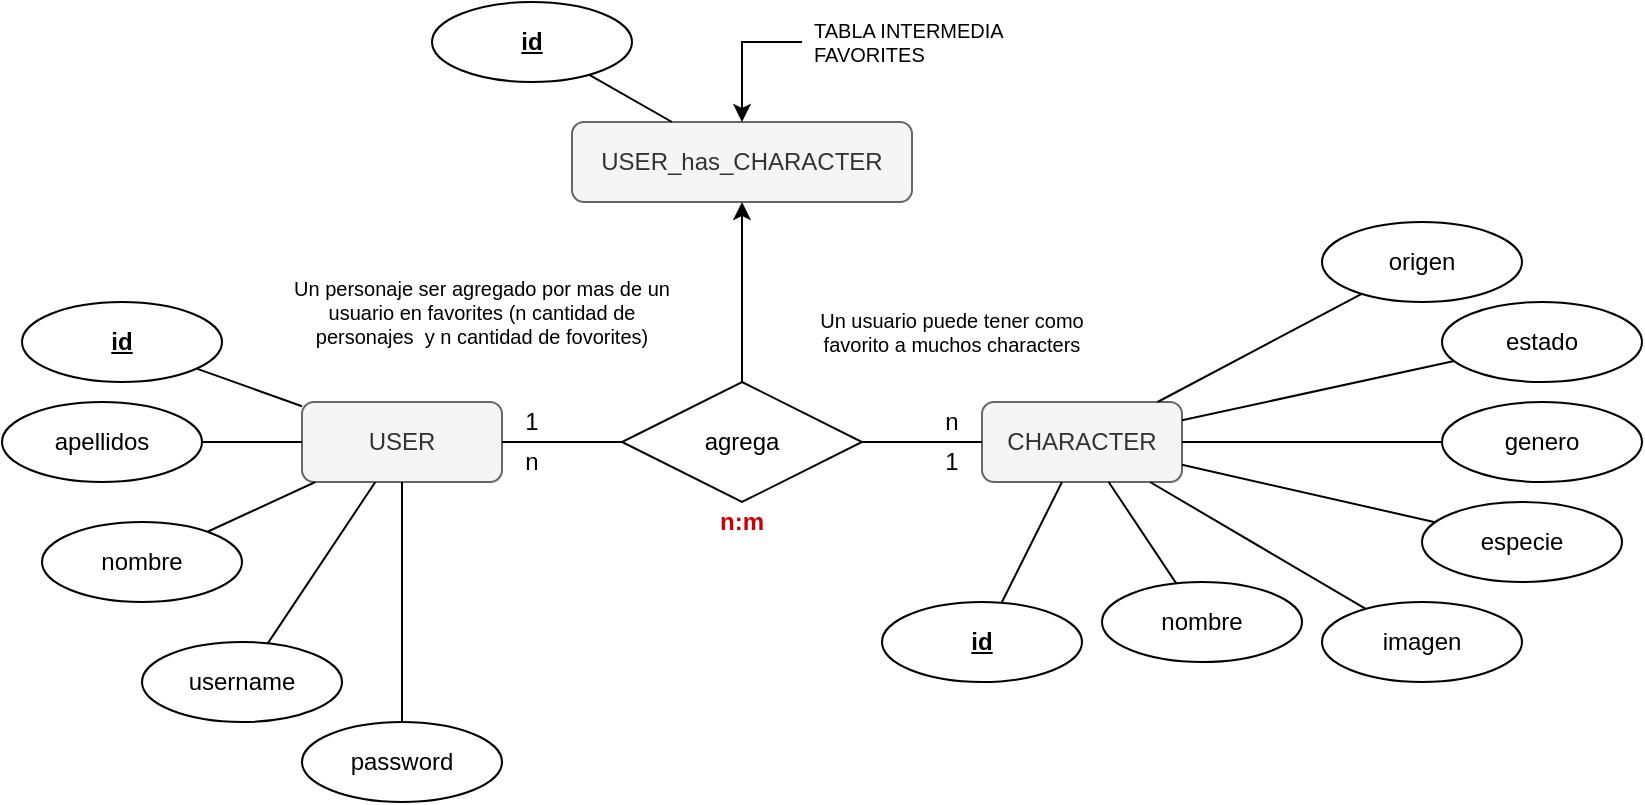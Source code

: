 <mxfile version="20.8.16" type="device" pages="2"><diagram name="Entidad Relación" id="wCPl6v9wV1_ovpj9Rbze"><mxGraphModel dx="830" dy="531" grid="1" gridSize="10" guides="1" tooltips="1" connect="1" arrows="1" fold="1" page="1" pageScale="1" pageWidth="4681" pageHeight="3300" math="0" shadow="0"><root><mxCell id="0"/><mxCell id="1" parent="0"/><mxCell id="a117QO3dbZylE6EJ8o0--1" value="USER" style="whiteSpace=wrap;html=1;align=center;fillColor=#f5f5f5;strokeColor=#666666;fontColor=#333333;rounded=1;" vertex="1" parent="1"><mxGeometry x="1180" y="710" width="100" height="40" as="geometry"/></mxCell><mxCell id="a117QO3dbZylE6EJ8o0--2" value="id" style="ellipse;whiteSpace=wrap;html=1;align=center;fontStyle=5;" vertex="1" parent="1"><mxGeometry x="1040" y="660" width="100" height="40" as="geometry"/></mxCell><mxCell id="a117QO3dbZylE6EJ8o0--3" value="apellidos" style="ellipse;whiteSpace=wrap;html=1;align=center;" vertex="1" parent="1"><mxGeometry x="1030" y="710" width="100" height="40" as="geometry"/></mxCell><mxCell id="a117QO3dbZylE6EJ8o0--4" value="nombre" style="ellipse;whiteSpace=wrap;html=1;align=center;" vertex="1" parent="1"><mxGeometry x="1050" y="770" width="100" height="40" as="geometry"/></mxCell><mxCell id="a117QO3dbZylE6EJ8o0--6" value="username" style="ellipse;whiteSpace=wrap;html=1;align=center;" vertex="1" parent="1"><mxGeometry x="1100" y="830" width="100" height="40" as="geometry"/></mxCell><mxCell id="a117QO3dbZylE6EJ8o0--7" value="password" style="ellipse;whiteSpace=wrap;html=1;align=center;gradientColor=none;" vertex="1" parent="1"><mxGeometry x="1180" y="870" width="100" height="40" as="geometry"/></mxCell><mxCell id="a117QO3dbZylE6EJ8o0--9" value="" style="endArrow=none;html=1;rounded=0;" edge="1" parent="1" source="a117QO3dbZylE6EJ8o0--2" target="a117QO3dbZylE6EJ8o0--1"><mxGeometry relative="1" as="geometry"><mxPoint x="1360" y="880" as="sourcePoint"/><mxPoint x="1520" y="880" as="targetPoint"/></mxGeometry></mxCell><mxCell id="a117QO3dbZylE6EJ8o0--10" value="" style="endArrow=none;html=1;rounded=0;" edge="1" parent="1" source="a117QO3dbZylE6EJ8o0--3" target="a117QO3dbZylE6EJ8o0--1"><mxGeometry relative="1" as="geometry"><mxPoint x="1360" y="880" as="sourcePoint"/><mxPoint x="1520" y="880" as="targetPoint"/></mxGeometry></mxCell><mxCell id="a117QO3dbZylE6EJ8o0--11" value="" style="endArrow=none;html=1;rounded=0;" edge="1" parent="1" source="a117QO3dbZylE6EJ8o0--1" target="a117QO3dbZylE6EJ8o0--4"><mxGeometry relative="1" as="geometry"><mxPoint x="1360" y="880" as="sourcePoint"/><mxPoint x="1520" y="880" as="targetPoint"/></mxGeometry></mxCell><mxCell id="a117QO3dbZylE6EJ8o0--12" value="" style="endArrow=none;html=1;rounded=0;" edge="1" parent="1" source="a117QO3dbZylE6EJ8o0--1" target="a117QO3dbZylE6EJ8o0--6"><mxGeometry relative="1" as="geometry"><mxPoint x="1360" y="880" as="sourcePoint"/><mxPoint x="1520" y="880" as="targetPoint"/></mxGeometry></mxCell><mxCell id="a117QO3dbZylE6EJ8o0--13" value="" style="endArrow=none;html=1;rounded=0;" edge="1" parent="1" source="a117QO3dbZylE6EJ8o0--1" target="a117QO3dbZylE6EJ8o0--7"><mxGeometry relative="1" as="geometry"><mxPoint x="1360" y="880" as="sourcePoint"/><mxPoint x="1520" y="880" as="targetPoint"/></mxGeometry></mxCell><mxCell id="JzES07iRupiOTACHofql-1" value="CHARACTER" style="whiteSpace=wrap;html=1;align=center;fillColor=#f5f5f5;strokeColor=#666666;fontColor=#333333;rounded=1;" vertex="1" parent="1"><mxGeometry x="1520" y="710" width="100" height="40" as="geometry"/></mxCell><mxCell id="pA0NH-Ku8z8E7wER_PBY-1" value="id" style="ellipse;whiteSpace=wrap;html=1;align=center;fontStyle=5;" vertex="1" parent="1"><mxGeometry x="1470" y="810" width="100" height="40" as="geometry"/></mxCell><mxCell id="pA0NH-Ku8z8E7wER_PBY-2" value="nombre" style="ellipse;whiteSpace=wrap;html=1;align=center;" vertex="1" parent="1"><mxGeometry x="1580" y="800" width="100" height="40" as="geometry"/></mxCell><mxCell id="pA0NH-Ku8z8E7wER_PBY-3" value="imagen" style="ellipse;whiteSpace=wrap;html=1;align=center;" vertex="1" parent="1"><mxGeometry x="1690" y="810" width="100" height="40" as="geometry"/></mxCell><mxCell id="pA0NH-Ku8z8E7wER_PBY-4" value="estado" style="ellipse;whiteSpace=wrap;html=1;align=center;" vertex="1" parent="1"><mxGeometry x="1750" y="660" width="100" height="40" as="geometry"/></mxCell><mxCell id="pA0NH-Ku8z8E7wER_PBY-5" value="genero" style="ellipse;whiteSpace=wrap;html=1;align=center;" vertex="1" parent="1"><mxGeometry x="1750" y="710" width="100" height="40" as="geometry"/></mxCell><mxCell id="pA0NH-Ku8z8E7wER_PBY-6" value="especie" style="ellipse;whiteSpace=wrap;html=1;align=center;" vertex="1" parent="1"><mxGeometry x="1740" y="760" width="100" height="40" as="geometry"/></mxCell><mxCell id="pA0NH-Ku8z8E7wER_PBY-7" value="origen" style="ellipse;whiteSpace=wrap;html=1;align=center;" vertex="1" parent="1"><mxGeometry x="1690" y="620" width="100" height="40" as="geometry"/></mxCell><mxCell id="pA0NH-Ku8z8E7wER_PBY-8" value="" style="endArrow=none;html=1;rounded=0;" edge="1" parent="1" source="JzES07iRupiOTACHofql-1" target="pA0NH-Ku8z8E7wER_PBY-1"><mxGeometry relative="1" as="geometry"><mxPoint x="1620" y="850" as="sourcePoint"/><mxPoint x="1780" y="850" as="targetPoint"/></mxGeometry></mxCell><mxCell id="pA0NH-Ku8z8E7wER_PBY-9" value="" style="endArrow=none;html=1;rounded=0;" edge="1" parent="1" source="JzES07iRupiOTACHofql-1" target="pA0NH-Ku8z8E7wER_PBY-2"><mxGeometry relative="1" as="geometry"><mxPoint x="1620" y="850" as="sourcePoint"/><mxPoint x="1780" y="850" as="targetPoint"/></mxGeometry></mxCell><mxCell id="pA0NH-Ku8z8E7wER_PBY-10" value="" style="endArrow=none;html=1;rounded=0;" edge="1" parent="1" source="JzES07iRupiOTACHofql-1" target="pA0NH-Ku8z8E7wER_PBY-3"><mxGeometry relative="1" as="geometry"><mxPoint x="1620" y="850" as="sourcePoint"/><mxPoint x="1780" y="850" as="targetPoint"/></mxGeometry></mxCell><mxCell id="pA0NH-Ku8z8E7wER_PBY-11" value="" style="endArrow=none;html=1;rounded=0;" edge="1" parent="1" source="JzES07iRupiOTACHofql-1" target="pA0NH-Ku8z8E7wER_PBY-4"><mxGeometry relative="1" as="geometry"><mxPoint x="1620" y="850" as="sourcePoint"/><mxPoint x="1780" y="850" as="targetPoint"/></mxGeometry></mxCell><mxCell id="pA0NH-Ku8z8E7wER_PBY-12" value="" style="endArrow=none;html=1;rounded=0;" edge="1" parent="1" source="JzES07iRupiOTACHofql-1" target="pA0NH-Ku8z8E7wER_PBY-6"><mxGeometry relative="1" as="geometry"><mxPoint x="1620" y="850" as="sourcePoint"/><mxPoint x="1780" y="850" as="targetPoint"/></mxGeometry></mxCell><mxCell id="pA0NH-Ku8z8E7wER_PBY-13" value="" style="endArrow=none;html=1;rounded=0;" edge="1" parent="1" source="JzES07iRupiOTACHofql-1" target="pA0NH-Ku8z8E7wER_PBY-5"><mxGeometry relative="1" as="geometry"><mxPoint x="1620" y="850" as="sourcePoint"/><mxPoint x="1780" y="850" as="targetPoint"/></mxGeometry></mxCell><mxCell id="pA0NH-Ku8z8E7wER_PBY-14" value="" style="endArrow=none;html=1;rounded=0;" edge="1" parent="1" source="JzES07iRupiOTACHofql-1" target="pA0NH-Ku8z8E7wER_PBY-7"><mxGeometry relative="1" as="geometry"><mxPoint x="1620" y="850" as="sourcePoint"/><mxPoint x="1780" y="850" as="targetPoint"/></mxGeometry></mxCell><mxCell id="pA0NH-Ku8z8E7wER_PBY-29" value="1" style="text;html=1;strokeColor=none;fillColor=none;align=center;verticalAlign=middle;whiteSpace=wrap;rounded=0;" vertex="1" parent="1"><mxGeometry x="1490" y="730" width="30" height="20" as="geometry"/></mxCell><mxCell id="pA0NH-Ku8z8E7wER_PBY-31" value="1" style="text;html=1;strokeColor=none;fillColor=none;align=center;verticalAlign=middle;whiteSpace=wrap;rounded=0;" vertex="1" parent="1"><mxGeometry x="1280" y="710" width="30" height="20" as="geometry"/></mxCell><mxCell id="pA0NH-Ku8z8E7wER_PBY-34" value="n:m" style="text;html=1;strokeColor=none;fillColor=none;align=center;verticalAlign=middle;whiteSpace=wrap;rounded=0;fontColor=#CC0000;fontStyle=1" vertex="1" parent="1"><mxGeometry x="1385" y="760" width="30" height="20" as="geometry"/></mxCell><mxCell id="igiWb_JXrTlXth_cbs8I-2" value="USER_has_CHARACTER" style="whiteSpace=wrap;html=1;align=center;fillColor=#f5f5f5;strokeColor=#666666;fontColor=#333333;rounded=1;" vertex="1" parent="1"><mxGeometry x="1315" y="570" width="170" height="40" as="geometry"/></mxCell><mxCell id="igiWb_JXrTlXth_cbs8I-18" style="edgeStyle=orthogonalEdgeStyle;rounded=0;orthogonalLoop=1;jettySize=auto;html=1;fontColor=#000000;" edge="1" parent="1" source="igiWb_JXrTlXth_cbs8I-3" target="igiWb_JXrTlXth_cbs8I-2"><mxGeometry relative="1" as="geometry"/></mxCell><mxCell id="igiWb_JXrTlXth_cbs8I-3" value="&lt;font color=&quot;#000000&quot;&gt;agrega&lt;/font&gt;" style="shape=rhombus;perimeter=rhombusPerimeter;whiteSpace=wrap;html=1;align=center;rounded=0;fontColor=#CC0000;" vertex="1" parent="1"><mxGeometry x="1340" y="700" width="120" height="60" as="geometry"/></mxCell><mxCell id="igiWb_JXrTlXth_cbs8I-5" value="" style="endArrow=none;html=1;rounded=0;fontColor=#000000;" edge="1" parent="1" source="a117QO3dbZylE6EJ8o0--1" target="igiWb_JXrTlXth_cbs8I-3"><mxGeometry relative="1" as="geometry"><mxPoint x="1380" y="690" as="sourcePoint"/><mxPoint x="1540" y="690" as="targetPoint"/></mxGeometry></mxCell><mxCell id="igiWb_JXrTlXth_cbs8I-7" value="n" style="text;html=1;strokeColor=none;fillColor=none;align=center;verticalAlign=middle;whiteSpace=wrap;rounded=0;" vertex="1" parent="1"><mxGeometry x="1280" y="730" width="30" height="20" as="geometry"/></mxCell><mxCell id="igiWb_JXrTlXth_cbs8I-8" value="n" style="text;html=1;strokeColor=none;fillColor=none;align=center;verticalAlign=middle;whiteSpace=wrap;rounded=0;" vertex="1" parent="1"><mxGeometry x="1490" y="710" width="30" height="20" as="geometry"/></mxCell><mxCell id="igiWb_JXrTlXth_cbs8I-9" value="id" style="ellipse;whiteSpace=wrap;html=1;align=center;fontStyle=5;" vertex="1" parent="1"><mxGeometry x="1245" y="510" width="100" height="40" as="geometry"/></mxCell><mxCell id="igiWb_JXrTlXth_cbs8I-10" value="" style="endArrow=none;html=1;rounded=0;fontColor=#000000;" edge="1" parent="1" source="igiWb_JXrTlXth_cbs8I-9" target="igiWb_JXrTlXth_cbs8I-2"><mxGeometry relative="1" as="geometry"><mxPoint x="1210" y="560" as="sourcePoint"/><mxPoint x="1370" y="560" as="targetPoint"/></mxGeometry></mxCell><mxCell id="igiWb_JXrTlXth_cbs8I-13" style="edgeStyle=orthogonalEdgeStyle;rounded=0;orthogonalLoop=1;jettySize=auto;html=1;exitX=0.5;exitY=1;exitDx=0;exitDy=0;fontColor=#000000;" edge="1" parent="1" source="pA0NH-Ku8z8E7wER_PBY-2" target="pA0NH-Ku8z8E7wER_PBY-2"><mxGeometry relative="1" as="geometry"/></mxCell><mxCell id="igiWb_JXrTlXth_cbs8I-14" value="" style="endArrow=none;html=1;rounded=0;fontColor=#000000;" edge="1" parent="1" source="igiWb_JXrTlXth_cbs8I-3" target="JzES07iRupiOTACHofql-1"><mxGeometry relative="1" as="geometry"><mxPoint x="1490" y="730" as="sourcePoint"/><mxPoint x="1500" y="800" as="targetPoint"/></mxGeometry></mxCell><mxCell id="igiWb_JXrTlXth_cbs8I-19" value="Un usuario puede tener como favorito a muchos characters" style="text;html=1;strokeColor=none;fillColor=none;align=center;verticalAlign=middle;whiteSpace=wrap;rounded=0;fontColor=#000000;fontSize=10;" vertex="1" parent="1"><mxGeometry x="1425" y="660" width="160" height="30" as="geometry"/></mxCell><mxCell id="igiWb_JXrTlXth_cbs8I-21" value="Un personaje ser agregado por mas de un usuario en favorites (n cantidad de personajes&amp;nbsp; y n cantidad de fovorites)" style="text;html=1;strokeColor=none;fillColor=none;align=center;verticalAlign=middle;whiteSpace=wrap;rounded=0;fontColor=#000000;fontSize=10;" vertex="1" parent="1"><mxGeometry x="1170" y="650" width="200" height="30" as="geometry"/></mxCell><mxCell id="igiWb_JXrTlXth_cbs8I-23" style="edgeStyle=orthogonalEdgeStyle;rounded=0;orthogonalLoop=1;jettySize=auto;html=1;fontSize=10;fontColor=#000000;" edge="1" parent="1" source="igiWb_JXrTlXth_cbs8I-22" target="igiWb_JXrTlXth_cbs8I-2"><mxGeometry relative="1" as="geometry"/></mxCell><mxCell id="igiWb_JXrTlXth_cbs8I-22" value="TABLA INTERMEDIA FAVORITES" style="text;strokeColor=none;fillColor=none;align=left;verticalAlign=middle;spacingLeft=4;spacingRight=4;overflow=hidden;points=[[0,0.5],[1,0.5]];portConstraint=eastwest;rotatable=0;whiteSpace=wrap;html=1;fontSize=10;fontColor=#000000;" vertex="1" parent="1"><mxGeometry x="1430" y="515" width="120" height="30" as="geometry"/></mxCell></root></mxGraphModel></diagram><diagram id="UVzIv_tZBJOUURmya9wE" name="Relacional"><mxGraphModel dx="755" dy="483" grid="1" gridSize="10" guides="1" tooltips="1" connect="1" arrows="1" fold="1" page="1" pageScale="1" pageWidth="4681" pageHeight="3300" math="0" shadow="0"><root><mxCell id="0"/><mxCell id="1" parent="0"/><mxCell id="vx8cjb-oTHrg4-Q8NB6M-1" value="USER" style="shape=table;startSize=30;container=1;collapsible=1;childLayout=tableLayout;fixedRows=1;rowLines=0;fontStyle=1;align=center;resizeLast=1;rounded=0;swimlaneFillColor=default;" vertex="1" parent="1"><mxGeometry x="780" y="700" width="180" height="180" as="geometry"/></mxCell><mxCell id="vx8cjb-oTHrg4-Q8NB6M-2" value="" style="shape=tableRow;horizontal=0;startSize=0;swimlaneHead=0;swimlaneBody=0;fillColor=none;collapsible=0;dropTarget=0;points=[[0,0.5],[1,0.5]];portConstraint=eastwest;top=0;left=0;right=0;bottom=1;rounded=1;" vertex="1" parent="vx8cjb-oTHrg4-Q8NB6M-1"><mxGeometry y="30" width="180" height="30" as="geometry"/></mxCell><mxCell id="vx8cjb-oTHrg4-Q8NB6M-3" value="PK" style="shape=partialRectangle;connectable=0;fillColor=none;top=0;left=0;bottom=0;right=0;fontStyle=1;overflow=hidden;rounded=1;" vertex="1" parent="vx8cjb-oTHrg4-Q8NB6M-2"><mxGeometry width="30" height="30" as="geometry"><mxRectangle width="30" height="30" as="alternateBounds"/></mxGeometry></mxCell><mxCell id="vx8cjb-oTHrg4-Q8NB6M-4" value="id" style="shape=partialRectangle;connectable=0;fillColor=none;top=0;left=0;bottom=0;right=0;align=left;spacingLeft=6;fontStyle=5;overflow=hidden;rounded=1;" vertex="1" parent="vx8cjb-oTHrg4-Q8NB6M-2"><mxGeometry x="30" width="150" height="30" as="geometry"><mxRectangle width="150" height="30" as="alternateBounds"/></mxGeometry></mxCell><mxCell id="vx8cjb-oTHrg4-Q8NB6M-5" value="" style="shape=tableRow;horizontal=0;startSize=0;swimlaneHead=0;swimlaneBody=0;fillColor=none;collapsible=0;dropTarget=0;points=[[0,0.5],[1,0.5]];portConstraint=eastwest;top=0;left=0;right=0;bottom=0;rounded=1;" vertex="1" parent="vx8cjb-oTHrg4-Q8NB6M-1"><mxGeometry y="60" width="180" height="30" as="geometry"/></mxCell><mxCell id="vx8cjb-oTHrg4-Q8NB6M-6" value="" style="shape=partialRectangle;connectable=0;fillColor=none;top=0;left=0;bottom=0;right=0;editable=1;overflow=hidden;rounded=1;" vertex="1" parent="vx8cjb-oTHrg4-Q8NB6M-5"><mxGeometry width="30" height="30" as="geometry"><mxRectangle width="30" height="30" as="alternateBounds"/></mxGeometry></mxCell><mxCell id="vx8cjb-oTHrg4-Q8NB6M-7" value="apellidos" style="shape=partialRectangle;connectable=0;fillColor=none;top=0;left=0;bottom=0;right=0;align=left;spacingLeft=6;overflow=hidden;rounded=1;" vertex="1" parent="vx8cjb-oTHrg4-Q8NB6M-5"><mxGeometry x="30" width="150" height="30" as="geometry"><mxRectangle width="150" height="30" as="alternateBounds"/></mxGeometry></mxCell><mxCell id="vx8cjb-oTHrg4-Q8NB6M-8" value="" style="shape=tableRow;horizontal=0;startSize=0;swimlaneHead=0;swimlaneBody=0;fillColor=none;collapsible=0;dropTarget=0;points=[[0,0.5],[1,0.5]];portConstraint=eastwest;top=0;left=0;right=0;bottom=0;rounded=1;" vertex="1" parent="vx8cjb-oTHrg4-Q8NB6M-1"><mxGeometry y="90" width="180" height="30" as="geometry"/></mxCell><mxCell id="vx8cjb-oTHrg4-Q8NB6M-9" value="" style="shape=partialRectangle;connectable=0;fillColor=none;top=0;left=0;bottom=0;right=0;editable=1;overflow=hidden;rounded=1;" vertex="1" parent="vx8cjb-oTHrg4-Q8NB6M-8"><mxGeometry width="30" height="30" as="geometry"><mxRectangle width="30" height="30" as="alternateBounds"/></mxGeometry></mxCell><mxCell id="vx8cjb-oTHrg4-Q8NB6M-10" value="nombre" style="shape=partialRectangle;connectable=0;fillColor=none;top=0;left=0;bottom=0;right=0;align=left;spacingLeft=6;overflow=hidden;rounded=1;" vertex="1" parent="vx8cjb-oTHrg4-Q8NB6M-8"><mxGeometry x="30" width="150" height="30" as="geometry"><mxRectangle width="150" height="30" as="alternateBounds"/></mxGeometry></mxCell><mxCell id="vx8cjb-oTHrg4-Q8NB6M-11" value="" style="shape=tableRow;horizontal=0;startSize=0;swimlaneHead=0;swimlaneBody=0;fillColor=none;collapsible=0;dropTarget=0;points=[[0,0.5],[1,0.5]];portConstraint=eastwest;top=0;left=0;right=0;bottom=0;rounded=1;" vertex="1" parent="vx8cjb-oTHrg4-Q8NB6M-1"><mxGeometry y="120" width="180" height="30" as="geometry"/></mxCell><mxCell id="vx8cjb-oTHrg4-Q8NB6M-12" value="" style="shape=partialRectangle;connectable=0;fillColor=none;top=0;left=0;bottom=0;right=0;editable=1;overflow=hidden;rounded=1;" vertex="1" parent="vx8cjb-oTHrg4-Q8NB6M-11"><mxGeometry width="30" height="30" as="geometry"><mxRectangle width="30" height="30" as="alternateBounds"/></mxGeometry></mxCell><mxCell id="vx8cjb-oTHrg4-Q8NB6M-13" value="username" style="shape=partialRectangle;connectable=0;fillColor=none;top=0;left=0;bottom=0;right=0;align=left;spacingLeft=6;overflow=hidden;rounded=1;" vertex="1" parent="vx8cjb-oTHrg4-Q8NB6M-11"><mxGeometry x="30" width="150" height="30" as="geometry"><mxRectangle width="150" height="30" as="alternateBounds"/></mxGeometry></mxCell><mxCell id="Y6PYEvIiJIUEwVK8XUHF-14" value="" style="shape=tableRow;horizontal=0;startSize=0;swimlaneHead=0;swimlaneBody=0;fillColor=none;collapsible=0;dropTarget=0;points=[[0,0.5],[1,0.5]];portConstraint=eastwest;top=0;left=0;right=0;bottom=0;rounded=1;" vertex="1" parent="vx8cjb-oTHrg4-Q8NB6M-1"><mxGeometry y="150" width="180" height="30" as="geometry"/></mxCell><mxCell id="Y6PYEvIiJIUEwVK8XUHF-15" value="" style="shape=partialRectangle;connectable=0;fillColor=none;top=0;left=0;bottom=0;right=0;editable=1;overflow=hidden;rounded=1;" vertex="1" parent="Y6PYEvIiJIUEwVK8XUHF-14"><mxGeometry width="30" height="30" as="geometry"><mxRectangle width="30" height="30" as="alternateBounds"/></mxGeometry></mxCell><mxCell id="Y6PYEvIiJIUEwVK8XUHF-16" value="password" style="shape=partialRectangle;connectable=0;fillColor=none;top=0;left=0;bottom=0;right=0;align=left;spacingLeft=6;overflow=hidden;rounded=1;" vertex="1" parent="Y6PYEvIiJIUEwVK8XUHF-14"><mxGeometry x="30" width="150" height="30" as="geometry"><mxRectangle width="150" height="30" as="alternateBounds"/></mxGeometry></mxCell><mxCell id="9MZBJL4raGnUnSbBiQb3-1" value="CHARACTER" style="shape=table;startSize=30;container=1;collapsible=1;childLayout=tableLayout;fixedRows=1;rowLines=0;fontStyle=1;align=center;resizeLast=1;rounded=0;swimlaneFillColor=default;" vertex="1" parent="1"><mxGeometry x="1340" y="700" width="180" height="240" as="geometry"/></mxCell><mxCell id="9MZBJL4raGnUnSbBiQb3-2" value="" style="shape=tableRow;horizontal=0;startSize=0;swimlaneHead=0;swimlaneBody=0;fillColor=none;collapsible=0;dropTarget=0;points=[[0,0.5],[1,0.5]];portConstraint=eastwest;top=0;left=0;right=0;bottom=1;rounded=1;" vertex="1" parent="9MZBJL4raGnUnSbBiQb3-1"><mxGeometry y="30" width="180" height="30" as="geometry"/></mxCell><mxCell id="9MZBJL4raGnUnSbBiQb3-3" value="PK" style="shape=partialRectangle;connectable=0;fillColor=none;top=0;left=0;bottom=0;right=0;fontStyle=1;overflow=hidden;rounded=1;" vertex="1" parent="9MZBJL4raGnUnSbBiQb3-2"><mxGeometry width="30" height="30" as="geometry"><mxRectangle width="30" height="30" as="alternateBounds"/></mxGeometry></mxCell><mxCell id="9MZBJL4raGnUnSbBiQb3-4" value="id" style="shape=partialRectangle;connectable=0;fillColor=none;top=0;left=0;bottom=0;right=0;align=left;spacingLeft=6;fontStyle=5;overflow=hidden;rounded=1;" vertex="1" parent="9MZBJL4raGnUnSbBiQb3-2"><mxGeometry x="30" width="150" height="30" as="geometry"><mxRectangle width="150" height="30" as="alternateBounds"/></mxGeometry></mxCell><mxCell id="9MZBJL4raGnUnSbBiQb3-5" value="" style="shape=tableRow;horizontal=0;startSize=0;swimlaneHead=0;swimlaneBody=0;fillColor=none;collapsible=0;dropTarget=0;points=[[0,0.5],[1,0.5]];portConstraint=eastwest;top=0;left=0;right=0;bottom=0;rounded=1;" vertex="1" parent="9MZBJL4raGnUnSbBiQb3-1"><mxGeometry y="60" width="180" height="30" as="geometry"/></mxCell><mxCell id="9MZBJL4raGnUnSbBiQb3-6" value="" style="shape=partialRectangle;connectable=0;fillColor=none;top=0;left=0;bottom=0;right=0;editable=1;overflow=hidden;rounded=1;" vertex="1" parent="9MZBJL4raGnUnSbBiQb3-5"><mxGeometry width="30" height="30" as="geometry"><mxRectangle width="30" height="30" as="alternateBounds"/></mxGeometry></mxCell><mxCell id="9MZBJL4raGnUnSbBiQb3-7" value="nombre" style="shape=partialRectangle;connectable=0;fillColor=none;top=0;left=0;bottom=0;right=0;align=left;spacingLeft=6;overflow=hidden;rounded=1;" vertex="1" parent="9MZBJL4raGnUnSbBiQb3-5"><mxGeometry x="30" width="150" height="30" as="geometry"><mxRectangle width="150" height="30" as="alternateBounds"/></mxGeometry></mxCell><mxCell id="9MZBJL4raGnUnSbBiQb3-8" value="" style="shape=tableRow;horizontal=0;startSize=0;swimlaneHead=0;swimlaneBody=0;fillColor=none;collapsible=0;dropTarget=0;points=[[0,0.5],[1,0.5]];portConstraint=eastwest;top=0;left=0;right=0;bottom=0;rounded=1;" vertex="1" parent="9MZBJL4raGnUnSbBiQb3-1"><mxGeometry y="90" width="180" height="30" as="geometry"/></mxCell><mxCell id="9MZBJL4raGnUnSbBiQb3-9" value="" style="shape=partialRectangle;connectable=0;fillColor=none;top=0;left=0;bottom=0;right=0;editable=1;overflow=hidden;rounded=1;" vertex="1" parent="9MZBJL4raGnUnSbBiQb3-8"><mxGeometry width="30" height="30" as="geometry"><mxRectangle width="30" height="30" as="alternateBounds"/></mxGeometry></mxCell><mxCell id="9MZBJL4raGnUnSbBiQb3-10" value="imagen" style="shape=partialRectangle;connectable=0;fillColor=none;top=0;left=0;bottom=0;right=0;align=left;spacingLeft=6;overflow=hidden;rounded=1;" vertex="1" parent="9MZBJL4raGnUnSbBiQb3-8"><mxGeometry x="30" width="150" height="30" as="geometry"><mxRectangle width="150" height="30" as="alternateBounds"/></mxGeometry></mxCell><mxCell id="9MZBJL4raGnUnSbBiQb3-11" value="" style="shape=tableRow;horizontal=0;startSize=0;swimlaneHead=0;swimlaneBody=0;fillColor=none;collapsible=0;dropTarget=0;points=[[0,0.5],[1,0.5]];portConstraint=eastwest;top=0;left=0;right=0;bottom=0;rounded=1;" vertex="1" parent="9MZBJL4raGnUnSbBiQb3-1"><mxGeometry y="120" width="180" height="30" as="geometry"/></mxCell><mxCell id="9MZBJL4raGnUnSbBiQb3-12" value="" style="shape=partialRectangle;connectable=0;fillColor=none;top=0;left=0;bottom=0;right=0;editable=1;overflow=hidden;rounded=1;" vertex="1" parent="9MZBJL4raGnUnSbBiQb3-11"><mxGeometry width="30" height="30" as="geometry"><mxRectangle width="30" height="30" as="alternateBounds"/></mxGeometry></mxCell><mxCell id="9MZBJL4raGnUnSbBiQb3-13" value="especie " style="shape=partialRectangle;connectable=0;fillColor=none;top=0;left=0;bottom=0;right=0;align=left;spacingLeft=6;overflow=hidden;rounded=1;" vertex="1" parent="9MZBJL4raGnUnSbBiQb3-11"><mxGeometry x="30" width="150" height="30" as="geometry"><mxRectangle width="150" height="30" as="alternateBounds"/></mxGeometry></mxCell><mxCell id="9MZBJL4raGnUnSbBiQb3-14" value="" style="shape=tableRow;horizontal=0;startSize=0;swimlaneHead=0;swimlaneBody=0;fillColor=none;collapsible=0;dropTarget=0;points=[[0,0.5],[1,0.5]];portConstraint=eastwest;top=0;left=0;right=0;bottom=0;rounded=1;" vertex="1" parent="9MZBJL4raGnUnSbBiQb3-1"><mxGeometry y="150" width="180" height="30" as="geometry"/></mxCell><mxCell id="9MZBJL4raGnUnSbBiQb3-15" value="" style="shape=partialRectangle;connectable=0;fillColor=none;top=0;left=0;bottom=0;right=0;editable=1;overflow=hidden;rounded=1;" vertex="1" parent="9MZBJL4raGnUnSbBiQb3-14"><mxGeometry width="30" height="30" as="geometry"><mxRectangle width="30" height="30" as="alternateBounds"/></mxGeometry></mxCell><mxCell id="9MZBJL4raGnUnSbBiQb3-16" value="genero" style="shape=partialRectangle;connectable=0;fillColor=none;top=0;left=0;bottom=0;right=0;align=left;spacingLeft=6;overflow=hidden;rounded=1;" vertex="1" parent="9MZBJL4raGnUnSbBiQb3-14"><mxGeometry x="30" width="150" height="30" as="geometry"><mxRectangle width="150" height="30" as="alternateBounds"/></mxGeometry></mxCell><mxCell id="gU5b9jD4Y9Pw1tCVH1RM-1" value="" style="shape=tableRow;horizontal=0;startSize=0;swimlaneHead=0;swimlaneBody=0;fillColor=none;collapsible=0;dropTarget=0;points=[[0,0.5],[1,0.5]];portConstraint=eastwest;top=0;left=0;right=0;bottom=0;rounded=1;" vertex="1" parent="9MZBJL4raGnUnSbBiQb3-1"><mxGeometry y="180" width="180" height="30" as="geometry"/></mxCell><mxCell id="gU5b9jD4Y9Pw1tCVH1RM-2" value="" style="shape=partialRectangle;connectable=0;fillColor=none;top=0;left=0;bottom=0;right=0;editable=1;overflow=hidden;rounded=1;" vertex="1" parent="gU5b9jD4Y9Pw1tCVH1RM-1"><mxGeometry width="30" height="30" as="geometry"><mxRectangle width="30" height="30" as="alternateBounds"/></mxGeometry></mxCell><mxCell id="gU5b9jD4Y9Pw1tCVH1RM-3" value="estado" style="shape=partialRectangle;connectable=0;fillColor=none;top=0;left=0;bottom=0;right=0;align=left;spacingLeft=6;overflow=hidden;rounded=1;" vertex="1" parent="gU5b9jD4Y9Pw1tCVH1RM-1"><mxGeometry x="30" width="150" height="30" as="geometry"><mxRectangle width="150" height="30" as="alternateBounds"/></mxGeometry></mxCell><mxCell id="gU5b9jD4Y9Pw1tCVH1RM-4" value="" style="shape=tableRow;horizontal=0;startSize=0;swimlaneHead=0;swimlaneBody=0;fillColor=none;collapsible=0;dropTarget=0;points=[[0,0.5],[1,0.5]];portConstraint=eastwest;top=0;left=0;right=0;bottom=0;rounded=1;" vertex="1" parent="9MZBJL4raGnUnSbBiQb3-1"><mxGeometry y="210" width="180" height="30" as="geometry"/></mxCell><mxCell id="gU5b9jD4Y9Pw1tCVH1RM-5" value="" style="shape=partialRectangle;connectable=0;fillColor=none;top=0;left=0;bottom=0;right=0;editable=1;overflow=hidden;rounded=1;" vertex="1" parent="gU5b9jD4Y9Pw1tCVH1RM-4"><mxGeometry width="30" height="30" as="geometry"><mxRectangle width="30" height="30" as="alternateBounds"/></mxGeometry></mxCell><mxCell id="gU5b9jD4Y9Pw1tCVH1RM-6" value="origen" style="shape=partialRectangle;connectable=0;fillColor=none;top=0;left=0;bottom=0;right=0;align=left;spacingLeft=6;overflow=hidden;rounded=1;" vertex="1" parent="gU5b9jD4Y9Pw1tCVH1RM-4"><mxGeometry x="30" width="150" height="30" as="geometry"><mxRectangle width="150" height="30" as="alternateBounds"/></mxGeometry></mxCell><mxCell id="pu_VZ6-3NA9r0gPf_zEc-1" value="USER_has_CHARACTER" style="shape=table;startSize=30;container=1;collapsible=1;childLayout=tableLayout;fixedRows=1;rowLines=0;fontStyle=1;align=center;resizeLast=1;rounded=0;swimlaneLine=1;gradientColor=none;swimlaneFillColor=default;" vertex="1" parent="1"><mxGeometry x="1070" y="610" width="180" height="120" as="geometry"/></mxCell><mxCell id="pu_VZ6-3NA9r0gPf_zEc-2" value="" style="shape=tableRow;horizontal=0;startSize=0;swimlaneHead=0;swimlaneBody=0;fillColor=none;collapsible=0;dropTarget=0;points=[[0,0.5],[1,0.5]];portConstraint=eastwest;top=0;left=0;right=0;bottom=1;rounded=1;" vertex="1" parent="pu_VZ6-3NA9r0gPf_zEc-1"><mxGeometry y="30" width="180" height="30" as="geometry"/></mxCell><mxCell id="pu_VZ6-3NA9r0gPf_zEc-3" value="PK" style="shape=partialRectangle;connectable=0;fillColor=none;top=0;left=0;bottom=0;right=0;fontStyle=1;overflow=hidden;rounded=1;" vertex="1" parent="pu_VZ6-3NA9r0gPf_zEc-2"><mxGeometry width="30" height="30" as="geometry"><mxRectangle width="30" height="30" as="alternateBounds"/></mxGeometry></mxCell><mxCell id="pu_VZ6-3NA9r0gPf_zEc-4" value="id" style="shape=partialRectangle;connectable=0;fillColor=none;top=0;left=0;bottom=0;right=0;align=left;spacingLeft=6;fontStyle=5;overflow=hidden;rounded=1;" vertex="1" parent="pu_VZ6-3NA9r0gPf_zEc-2"><mxGeometry x="30" width="150" height="30" as="geometry"><mxRectangle width="150" height="30" as="alternateBounds"/></mxGeometry></mxCell><mxCell id="pu_VZ6-3NA9r0gPf_zEc-5" value="" style="shape=tableRow;horizontal=0;startSize=0;swimlaneHead=0;swimlaneBody=0;fillColor=none;collapsible=0;dropTarget=0;points=[[0,0.5],[1,0.5]];portConstraint=eastwest;top=0;left=0;right=0;bottom=0;rounded=1;" vertex="1" parent="pu_VZ6-3NA9r0gPf_zEc-1"><mxGeometry y="60" width="180" height="30" as="geometry"/></mxCell><mxCell id="pu_VZ6-3NA9r0gPf_zEc-6" value="FK" style="shape=partialRectangle;connectable=0;fillColor=none;top=0;left=0;bottom=0;right=0;editable=1;overflow=hidden;rounded=1;fontColor=#0000CC;" vertex="1" parent="pu_VZ6-3NA9r0gPf_zEc-5"><mxGeometry width="30" height="30" as="geometry"><mxRectangle width="30" height="30" as="alternateBounds"/></mxGeometry></mxCell><mxCell id="pu_VZ6-3NA9r0gPf_zEc-7" value="user_id" style="shape=partialRectangle;connectable=0;fillColor=none;top=0;left=0;bottom=0;right=0;align=left;spacingLeft=6;overflow=hidden;rounded=1;" vertex="1" parent="pu_VZ6-3NA9r0gPf_zEc-5"><mxGeometry x="30" width="150" height="30" as="geometry"><mxRectangle width="150" height="30" as="alternateBounds"/></mxGeometry></mxCell><mxCell id="pu_VZ6-3NA9r0gPf_zEc-8" value="" style="shape=tableRow;horizontal=0;startSize=0;swimlaneHead=0;swimlaneBody=0;fillColor=none;collapsible=0;dropTarget=0;points=[[0,0.5],[1,0.5]];portConstraint=eastwest;top=0;left=0;right=0;bottom=0;rounded=1;" vertex="1" parent="pu_VZ6-3NA9r0gPf_zEc-1"><mxGeometry y="90" width="180" height="30" as="geometry"/></mxCell><mxCell id="pu_VZ6-3NA9r0gPf_zEc-9" value="FK" style="shape=partialRectangle;connectable=0;fillColor=none;top=0;left=0;bottom=0;right=0;editable=1;overflow=hidden;rounded=1;fontColor=#0000CC;" vertex="1" parent="pu_VZ6-3NA9r0gPf_zEc-8"><mxGeometry width="30" height="30" as="geometry"><mxRectangle width="30" height="30" as="alternateBounds"/></mxGeometry></mxCell><mxCell id="pu_VZ6-3NA9r0gPf_zEc-10" value="character_id" style="shape=partialRectangle;connectable=0;fillColor=none;top=0;left=0;bottom=0;right=0;align=left;spacingLeft=6;overflow=hidden;rounded=1;" vertex="1" parent="pu_VZ6-3NA9r0gPf_zEc-8"><mxGeometry x="30" width="150" height="30" as="geometry"><mxRectangle width="150" height="30" as="alternateBounds"/></mxGeometry></mxCell><mxCell id="pu_VZ6-3NA9r0gPf_zEc-24" value="" style="edgeStyle=entityRelationEdgeStyle;fontSize=12;html=1;endArrow=ERoneToMany;startArrow=ERmandOne;rounded=0;fontColor=#000000;" edge="1" parent="1" source="9MZBJL4raGnUnSbBiQb3-1" target="pu_VZ6-3NA9r0gPf_zEc-1"><mxGeometry width="100" height="100" relative="1" as="geometry"><mxPoint x="1230" y="900" as="sourcePoint"/><mxPoint x="1330" y="800" as="targetPoint"/></mxGeometry></mxCell><mxCell id="pu_VZ6-3NA9r0gPf_zEc-25" value="" style="edgeStyle=entityRelationEdgeStyle;fontSize=12;html=1;endArrow=ERoneToMany;startArrow=ERmandOne;rounded=0;fontColor=#000000;" edge="1" parent="1" source="vx8cjb-oTHrg4-Q8NB6M-1" target="pu_VZ6-3NA9r0gPf_zEc-1"><mxGeometry width="100" height="100" relative="1" as="geometry"><mxPoint x="1130" y="870" as="sourcePoint"/><mxPoint x="1230" y="770" as="targetPoint"/></mxGeometry></mxCell><mxCell id="KXtFnPNn-DjZJ9aSmLVh-2" style="edgeStyle=orthogonalEdgeStyle;rounded=0;orthogonalLoop=1;jettySize=auto;html=1;fontSize=10;fontColor=#000000;" edge="1" parent="1" source="KXtFnPNn-DjZJ9aSmLVh-1" target="pu_VZ6-3NA9r0gPf_zEc-1"><mxGeometry relative="1" as="geometry"/></mxCell><mxCell id="KXtFnPNn-DjZJ9aSmLVh-1" value="TABLA INTERMEDIA FAVORITES" style="text;strokeColor=none;fillColor=none;align=left;verticalAlign=middle;spacingLeft=4;spacingRight=4;overflow=hidden;points=[[0,0.5],[1,0.5]];portConstraint=eastwest;rotatable=0;whiteSpace=wrap;html=1;fontSize=10;fontColor=#000000;" vertex="1" parent="1"><mxGeometry x="1210" y="530" width="120" height="30" as="geometry"/></mxCell></root></mxGraphModel></diagram></mxfile>